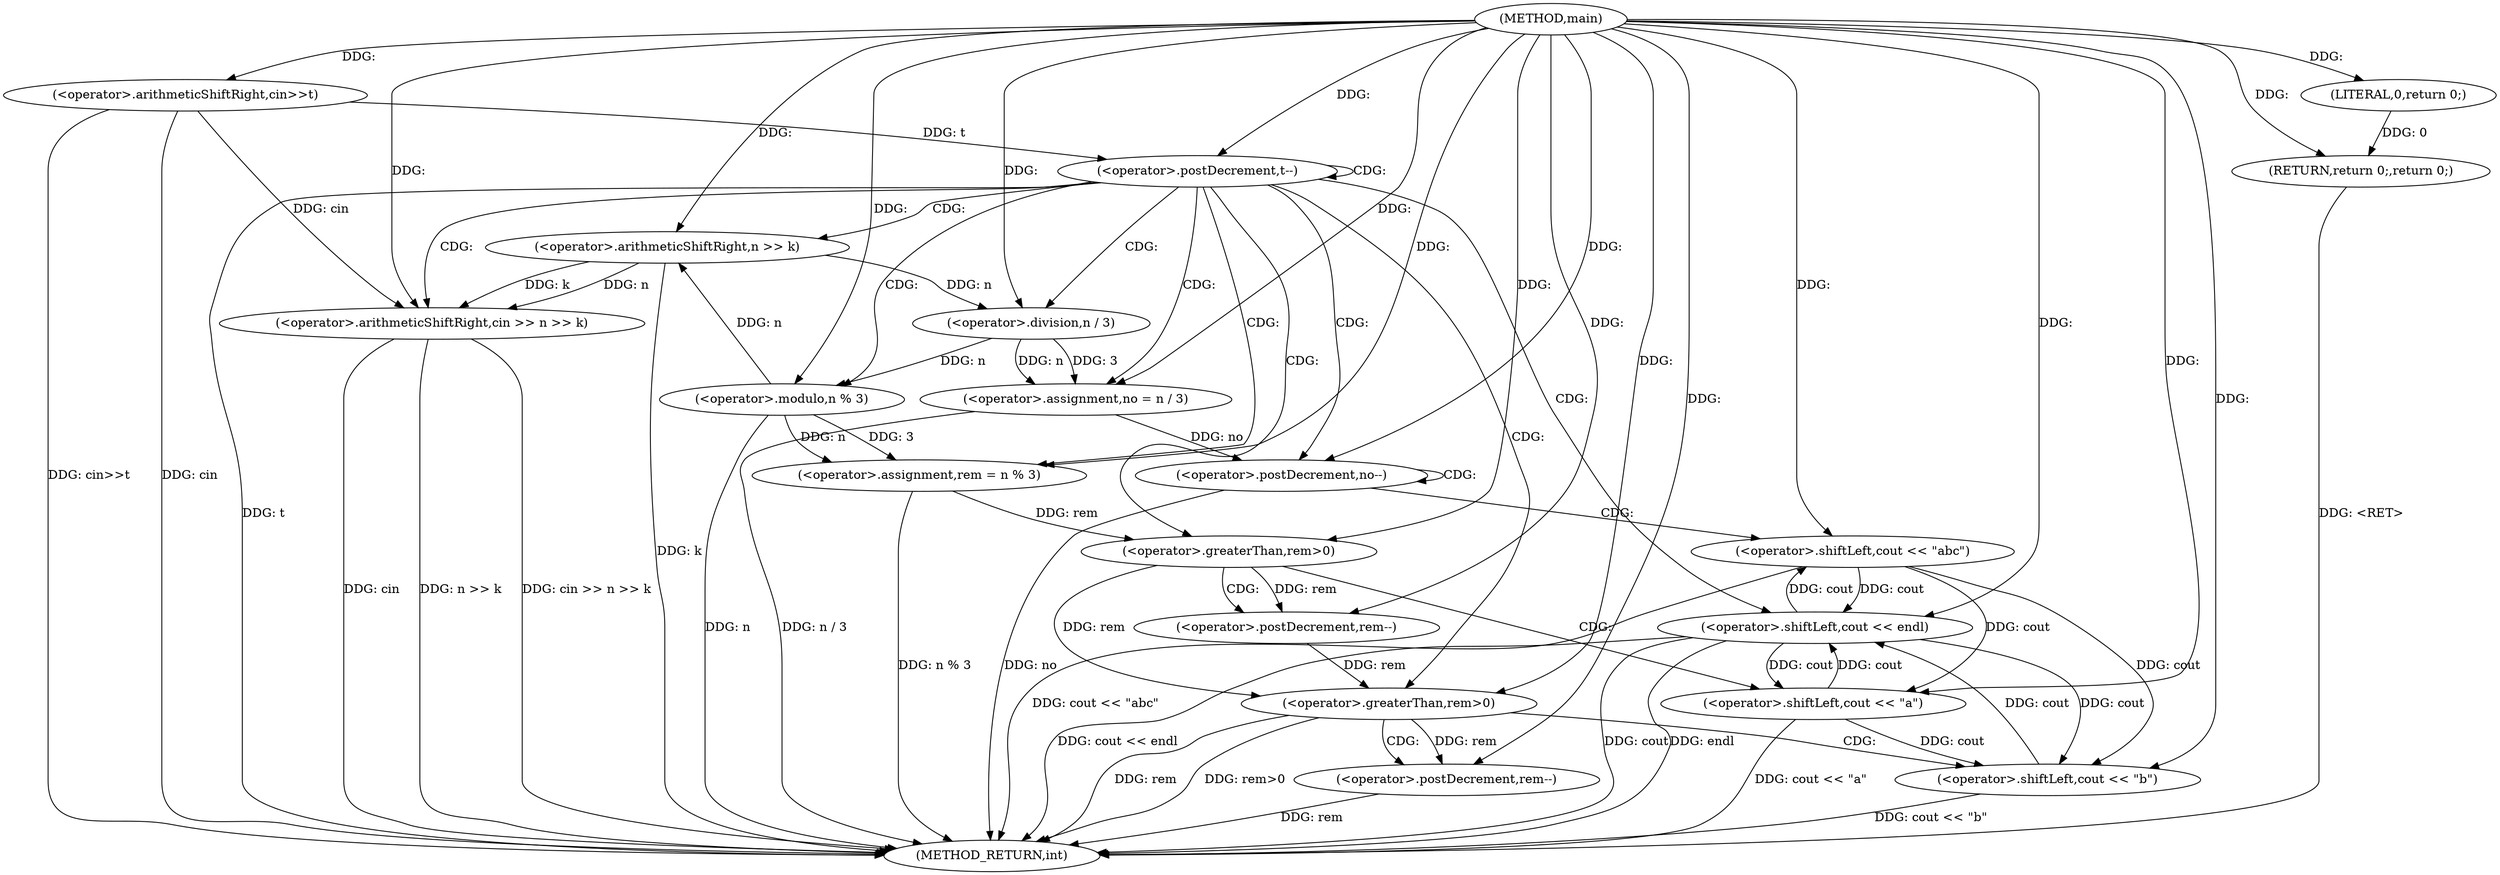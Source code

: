 digraph "main" {  
"1000101" [label = "(METHOD,main)" ]
"1000162" [label = "(METHOD_RETURN,int)" ]
"1000104" [label = "(<operator>.arithmeticShiftRight,cin>>t)" ]
"1000160" [label = "(RETURN,return 0;,return 0;)" ]
"1000108" [label = "(<operator>.postDecrement,t--)" ]
"1000161" [label = "(LITERAL,0,return 0;)" ]
"1000113" [label = "(<operator>.arithmeticShiftRight,cin >> n >> k)" ]
"1000119" [label = "(<operator>.assignment,no = n / 3)" ]
"1000125" [label = "(<operator>.assignment,rem = n % 3)" ]
"1000157" [label = "(<operator>.shiftLeft,cout << endl)" ]
"1000131" [label = "(<operator>.postDecrement,no--)" ]
"1000138" [label = "(<operator>.greaterThan,rem>0)" ]
"1000148" [label = "(<operator>.greaterThan,rem>0)" ]
"1000115" [label = "(<operator>.arithmeticShiftRight,n >> k)" ]
"1000121" [label = "(<operator>.division,n / 3)" ]
"1000127" [label = "(<operator>.modulo,n % 3)" ]
"1000134" [label = "(<operator>.shiftLeft,cout << \"abc\")" ]
"1000142" [label = "(<operator>.postDecrement,rem--)" ]
"1000144" [label = "(<operator>.shiftLeft,cout << \"a\")" ]
"1000152" [label = "(<operator>.postDecrement,rem--)" ]
"1000154" [label = "(<operator>.shiftLeft,cout << \"b\")" ]
  "1000104" -> "1000162"  [ label = "DDG: cin"] 
  "1000104" -> "1000162"  [ label = "DDG: cin>>t"] 
  "1000108" -> "1000162"  [ label = "DDG: t"] 
  "1000113" -> "1000162"  [ label = "DDG: cin"] 
  "1000115" -> "1000162"  [ label = "DDG: k"] 
  "1000113" -> "1000162"  [ label = "DDG: n >> k"] 
  "1000113" -> "1000162"  [ label = "DDG: cin >> n >> k"] 
  "1000119" -> "1000162"  [ label = "DDG: n / 3"] 
  "1000127" -> "1000162"  [ label = "DDG: n"] 
  "1000125" -> "1000162"  [ label = "DDG: n % 3"] 
  "1000131" -> "1000162"  [ label = "DDG: no"] 
  "1000144" -> "1000162"  [ label = "DDG: cout << \"a\""] 
  "1000148" -> "1000162"  [ label = "DDG: rem"] 
  "1000148" -> "1000162"  [ label = "DDG: rem>0"] 
  "1000152" -> "1000162"  [ label = "DDG: rem"] 
  "1000154" -> "1000162"  [ label = "DDG: cout << \"b\""] 
  "1000157" -> "1000162"  [ label = "DDG: cout"] 
  "1000157" -> "1000162"  [ label = "DDG: cout << endl"] 
  "1000134" -> "1000162"  [ label = "DDG: cout << \"abc\""] 
  "1000160" -> "1000162"  [ label = "DDG: <RET>"] 
  "1000157" -> "1000162"  [ label = "DDG: endl"] 
  "1000161" -> "1000160"  [ label = "DDG: 0"] 
  "1000101" -> "1000160"  [ label = "DDG: "] 
  "1000101" -> "1000104"  [ label = "DDG: "] 
  "1000101" -> "1000161"  [ label = "DDG: "] 
  "1000104" -> "1000108"  [ label = "DDG: t"] 
  "1000101" -> "1000108"  [ label = "DDG: "] 
  "1000121" -> "1000119"  [ label = "DDG: 3"] 
  "1000121" -> "1000119"  [ label = "DDG: n"] 
  "1000127" -> "1000125"  [ label = "DDG: n"] 
  "1000127" -> "1000125"  [ label = "DDG: 3"] 
  "1000104" -> "1000113"  [ label = "DDG: cin"] 
  "1000101" -> "1000113"  [ label = "DDG: "] 
  "1000115" -> "1000113"  [ label = "DDG: k"] 
  "1000115" -> "1000113"  [ label = "DDG: n"] 
  "1000101" -> "1000119"  [ label = "DDG: "] 
  "1000101" -> "1000125"  [ label = "DDG: "] 
  "1000144" -> "1000157"  [ label = "DDG: cout"] 
  "1000154" -> "1000157"  [ label = "DDG: cout"] 
  "1000134" -> "1000157"  [ label = "DDG: cout"] 
  "1000101" -> "1000157"  [ label = "DDG: "] 
  "1000127" -> "1000115"  [ label = "DDG: n"] 
  "1000101" -> "1000115"  [ label = "DDG: "] 
  "1000115" -> "1000121"  [ label = "DDG: n"] 
  "1000101" -> "1000121"  [ label = "DDG: "] 
  "1000121" -> "1000127"  [ label = "DDG: n"] 
  "1000101" -> "1000127"  [ label = "DDG: "] 
  "1000119" -> "1000131"  [ label = "DDG: no"] 
  "1000101" -> "1000131"  [ label = "DDG: "] 
  "1000125" -> "1000138"  [ label = "DDG: rem"] 
  "1000101" -> "1000138"  [ label = "DDG: "] 
  "1000138" -> "1000148"  [ label = "DDG: rem"] 
  "1000142" -> "1000148"  [ label = "DDG: rem"] 
  "1000101" -> "1000148"  [ label = "DDG: "] 
  "1000157" -> "1000134"  [ label = "DDG: cout"] 
  "1000101" -> "1000134"  [ label = "DDG: "] 
  "1000138" -> "1000142"  [ label = "DDG: rem"] 
  "1000101" -> "1000142"  [ label = "DDG: "] 
  "1000157" -> "1000144"  [ label = "DDG: cout"] 
  "1000134" -> "1000144"  [ label = "DDG: cout"] 
  "1000101" -> "1000144"  [ label = "DDG: "] 
  "1000148" -> "1000152"  [ label = "DDG: rem"] 
  "1000101" -> "1000152"  [ label = "DDG: "] 
  "1000144" -> "1000154"  [ label = "DDG: cout"] 
  "1000157" -> "1000154"  [ label = "DDG: cout"] 
  "1000134" -> "1000154"  [ label = "DDG: cout"] 
  "1000101" -> "1000154"  [ label = "DDG: "] 
  "1000108" -> "1000121"  [ label = "CDG: "] 
  "1000108" -> "1000125"  [ label = "CDG: "] 
  "1000108" -> "1000131"  [ label = "CDG: "] 
  "1000108" -> "1000113"  [ label = "CDG: "] 
  "1000108" -> "1000127"  [ label = "CDG: "] 
  "1000108" -> "1000108"  [ label = "CDG: "] 
  "1000108" -> "1000119"  [ label = "CDG: "] 
  "1000108" -> "1000115"  [ label = "CDG: "] 
  "1000108" -> "1000148"  [ label = "CDG: "] 
  "1000108" -> "1000157"  [ label = "CDG: "] 
  "1000108" -> "1000138"  [ label = "CDG: "] 
  "1000131" -> "1000131"  [ label = "CDG: "] 
  "1000131" -> "1000134"  [ label = "CDG: "] 
  "1000138" -> "1000142"  [ label = "CDG: "] 
  "1000138" -> "1000144"  [ label = "CDG: "] 
  "1000148" -> "1000154"  [ label = "CDG: "] 
  "1000148" -> "1000152"  [ label = "CDG: "] 
}
